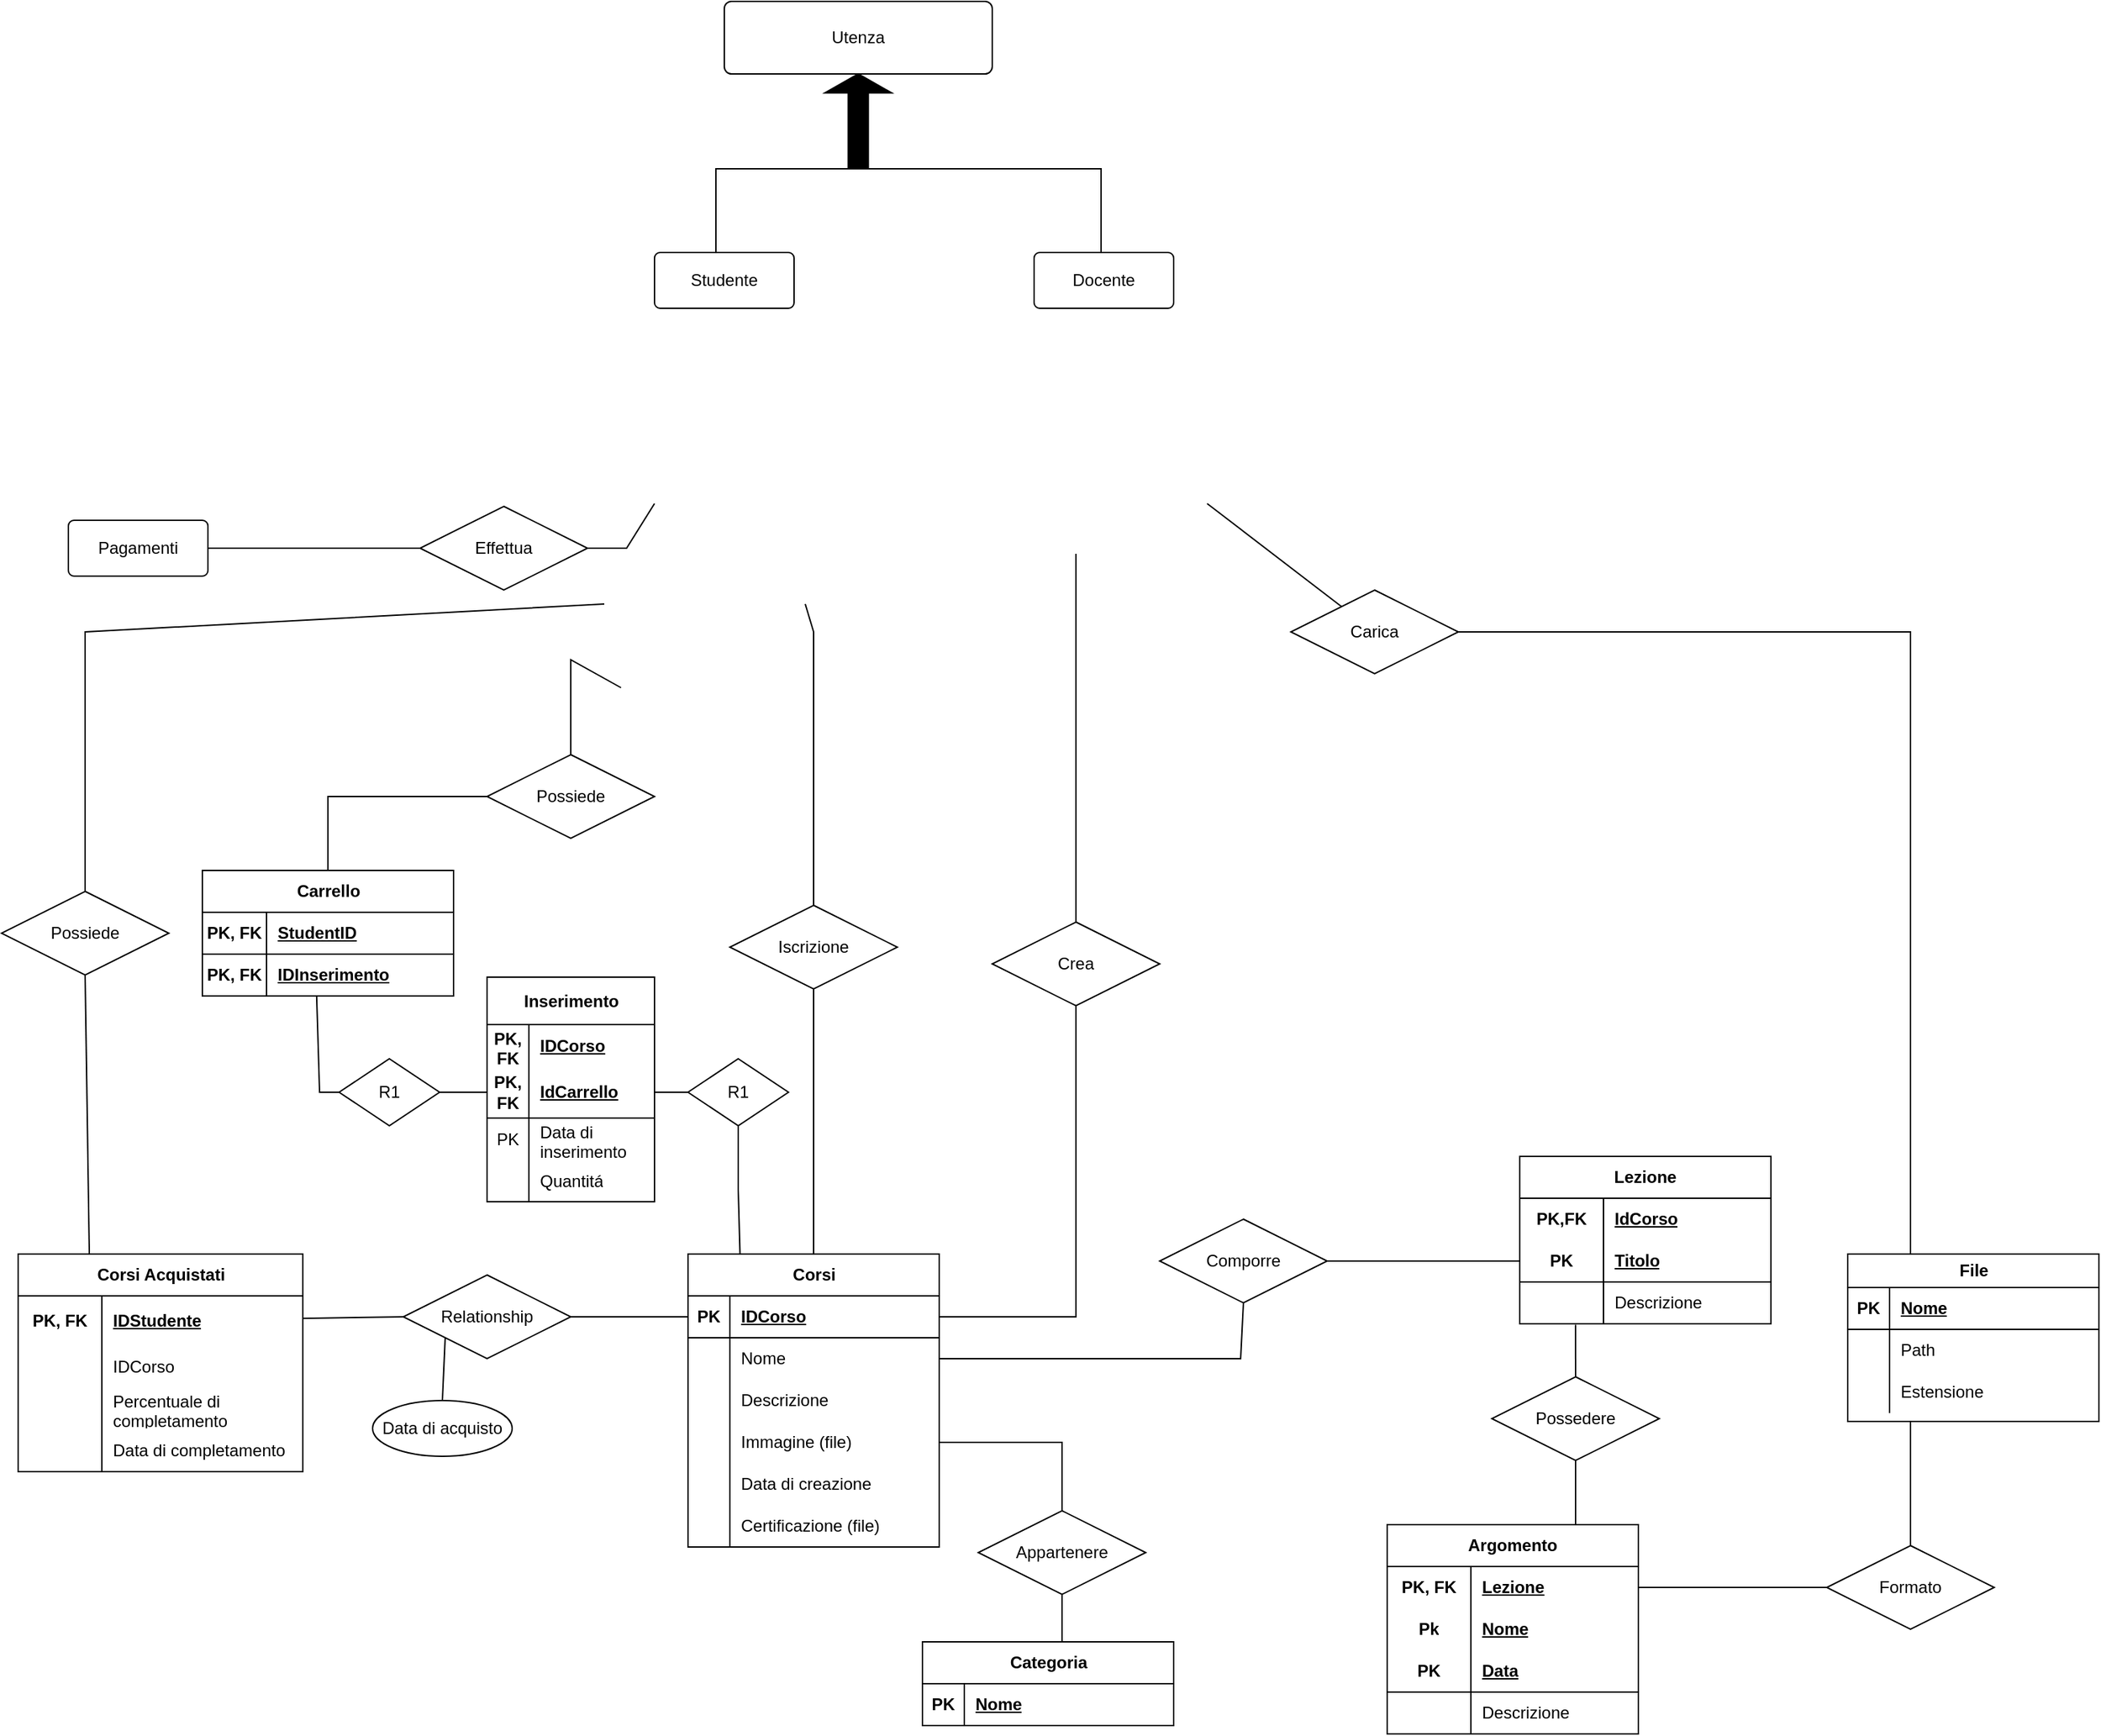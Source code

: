 <mxfile version="24.0.7" type="github">
  <diagram name="Pagina-1" id="3-wD7Ra--ZW9C04c_IBh">
    <mxGraphModel dx="6770" dy="4275" grid="1" gridSize="12" guides="1" tooltips="1" connect="1" arrows="1" fold="1" page="0" pageScale="1" pageWidth="1100" pageHeight="850" math="0" shadow="0">
      <root>
        <mxCell id="0" />
        <mxCell id="1" parent="0" />
        <mxCell id="b0-L5RkDC1IQs4jRK8Mg-3" value="Utenza" style="rounded=1;arcSize=10;whiteSpace=wrap;html=1;align=center;" parent="1" vertex="1">
          <mxGeometry x="338" y="-528" width="192" height="52" as="geometry" />
        </mxCell>
        <mxCell id="b0-L5RkDC1IQs4jRK8Mg-4" value="" style="shape=singleArrow;direction=north;whiteSpace=wrap;html=1;fillColor=#000000;" parent="1" vertex="1">
          <mxGeometry x="410" y="-476" width="48" height="68" as="geometry" />
        </mxCell>
        <mxCell id="b0-L5RkDC1IQs4jRK8Mg-5" value="" style="shape=partialRectangle;whiteSpace=wrap;html=1;bottom=1;right=1;left=1;top=0;fillColor=none;routingCenterX=-0.5;rotation=-180;" parent="1" vertex="1">
          <mxGeometry x="332" y="-408" width="276" height="60" as="geometry" />
        </mxCell>
        <mxCell id="b0-L5RkDC1IQs4jRK8Mg-6" value="Studente" style="rounded=1;arcSize=10;whiteSpace=wrap;html=1;align=center;" parent="1" vertex="1">
          <mxGeometry x="288" y="-348" width="100" height="40" as="geometry" />
        </mxCell>
        <mxCell id="b0-L5RkDC1IQs4jRK8Mg-7" value="Docente" style="rounded=1;arcSize=10;whiteSpace=wrap;html=1;align=center;" parent="1" vertex="1">
          <mxGeometry x="560" y="-348" width="100" height="40" as="geometry" />
        </mxCell>
        <mxCell id="b0-L5RkDC1IQs4jRK8Mg-16" value="" style="endArrow=none;html=1;rounded=0;entryX=0.5;entryY=1;entryDx=0;entryDy=0;exitX=1;exitY=0.5;exitDx=0;exitDy=0;" parent="1" source="DrERIsDQeM2z2awhUm8h-34" target="b0-L5RkDC1IQs4jRK8Mg-17" edge="1">
          <mxGeometry relative="1" as="geometry">
            <mxPoint x="444" y="378.0" as="sourcePoint" />
            <mxPoint x="604" y="382" as="targetPoint" />
            <Array as="points">
              <mxPoint x="708" y="445" />
            </Array>
          </mxGeometry>
        </mxCell>
        <mxCell id="b0-L5RkDC1IQs4jRK8Mg-17" value="Comporre" style="shape=rhombus;perimeter=rhombusPerimeter;whiteSpace=wrap;html=1;align=center;" parent="1" vertex="1">
          <mxGeometry x="650" y="345" width="120" height="60" as="geometry" />
        </mxCell>
        <mxCell id="b0-L5RkDC1IQs4jRK8Mg-18" value="" style="endArrow=none;html=1;rounded=0;exitX=1;exitY=0.5;exitDx=0;exitDy=0;entryX=0;entryY=0.5;entryDx=0;entryDy=0;" parent="1" source="b0-L5RkDC1IQs4jRK8Mg-17" target="DrERIsDQeM2z2awhUm8h-164" edge="1">
          <mxGeometry relative="1" as="geometry">
            <mxPoint x="560" y="370" as="sourcePoint" />
            <mxPoint x="908" y="375" as="targetPoint" />
          </mxGeometry>
        </mxCell>
        <mxCell id="b0-L5RkDC1IQs4jRK8Mg-23" value="" style="endArrow=none;html=1;rounded=0;entryX=0.222;entryY=1.027;entryDx=0;entryDy=0;exitX=0.5;exitY=0;exitDx=0;exitDy=0;entryPerimeter=0;" parent="1" source="b0-L5RkDC1IQs4jRK8Mg-24" target="DrERIsDQeM2z2awhUm8h-167" edge="1">
          <mxGeometry relative="1" as="geometry">
            <mxPoint x="958" y="454" as="sourcePoint" />
            <mxPoint x="958" y="395" as="targetPoint" />
          </mxGeometry>
        </mxCell>
        <mxCell id="b0-L5RkDC1IQs4jRK8Mg-24" value="Possedere" style="shape=rhombus;perimeter=rhombusPerimeter;whiteSpace=wrap;html=1;align=center;" parent="1" vertex="1">
          <mxGeometry x="888" y="458" width="120" height="60" as="geometry" />
        </mxCell>
        <mxCell id="b0-L5RkDC1IQs4jRK8Mg-25" value="" style="endArrow=none;html=1;rounded=0;exitX=0.5;exitY=1;exitDx=0;exitDy=0;entryX=0.75;entryY=0;entryDx=0;entryDy=0;" parent="1" source="b0-L5RkDC1IQs4jRK8Mg-24" target="DrERIsDQeM2z2awhUm8h-173" edge="1">
          <mxGeometry relative="1" as="geometry">
            <mxPoint x="1004" y="550" as="sourcePoint" />
            <mxPoint x="958" y="574" as="targetPoint" />
          </mxGeometry>
        </mxCell>
        <mxCell id="b0-L5RkDC1IQs4jRK8Mg-26" value="" style="endArrow=none;html=1;rounded=0;entryX=1;entryY=0.5;entryDx=0;entryDy=0;exitX=0;exitY=0.5;exitDx=0;exitDy=0;" parent="1" source="b0-L5RkDC1IQs4jRK8Mg-27" target="DrERIsDQeM2z2awhUm8h-174" edge="1">
          <mxGeometry relative="1" as="geometry">
            <mxPoint x="1052" y="598" as="sourcePoint" />
            <mxPoint x="1008" y="594" as="targetPoint" />
          </mxGeometry>
        </mxCell>
        <mxCell id="b0-L5RkDC1IQs4jRK8Mg-27" value="&lt;div&gt;Formato&lt;/div&gt;" style="shape=rhombus;perimeter=rhombusPerimeter;whiteSpace=wrap;html=1;align=center;" parent="1" vertex="1">
          <mxGeometry x="1128" y="579" width="120" height="60" as="geometry" />
        </mxCell>
        <mxCell id="b0-L5RkDC1IQs4jRK8Mg-28" value="" style="endArrow=none;html=1;rounded=0;entryX=0.5;entryY=0;entryDx=0;entryDy=0;exitX=0.25;exitY=1;exitDx=0;exitDy=0;" parent="1" source="DrERIsDQeM2z2awhUm8h-187" target="b0-L5RkDC1IQs4jRK8Mg-27" edge="1">
          <mxGeometry relative="1" as="geometry">
            <mxPoint x="1174" y="498" as="sourcePoint" />
            <mxPoint x="1020" y="606" as="targetPoint" />
          </mxGeometry>
        </mxCell>
        <mxCell id="b0-L5RkDC1IQs4jRK8Mg-29" value="Iscrizione" style="shape=rhombus;perimeter=rhombusPerimeter;whiteSpace=wrap;html=1;align=center;" parent="1" vertex="1">
          <mxGeometry x="342" y="120" width="120" height="60" as="geometry" />
        </mxCell>
        <mxCell id="b0-L5RkDC1IQs4jRK8Mg-30" value="Crea" style="shape=rhombus;perimeter=rhombusPerimeter;whiteSpace=wrap;html=1;align=center;" parent="1" vertex="1">
          <mxGeometry x="530" y="132" width="120" height="60" as="geometry" />
        </mxCell>
        <mxCell id="b0-L5RkDC1IQs4jRK8Mg-32" value="" style="endArrow=none;html=1;rounded=0;exitX=0.5;exitY=0;exitDx=0;exitDy=0;" parent="1" source="b0-L5RkDC1IQs4jRK8Mg-30" edge="1">
          <mxGeometry relative="1" as="geometry">
            <mxPoint x="456" y="48" as="sourcePoint" />
            <mxPoint x="590" y="-132" as="targetPoint" />
          </mxGeometry>
        </mxCell>
        <mxCell id="b0-L5RkDC1IQs4jRK8Mg-33" value="" style="endArrow=none;html=1;rounded=0;entryX=0.5;entryY=1;entryDx=0;entryDy=0;exitX=1;exitY=0.5;exitDx=0;exitDy=0;" parent="1" source="DrERIsDQeM2z2awhUm8h-31" target="b0-L5RkDC1IQs4jRK8Mg-30" edge="1">
          <mxGeometry relative="1" as="geometry">
            <mxPoint x="444" y="360" as="sourcePoint" />
            <mxPoint x="638" y="-44" as="targetPoint" />
            <Array as="points">
              <mxPoint x="590" y="415" />
            </Array>
          </mxGeometry>
        </mxCell>
        <mxCell id="b0-L5RkDC1IQs4jRK8Mg-34" value="" style="endArrow=none;html=1;rounded=0;entryX=0.5;entryY=0;entryDx=0;entryDy=0;" parent="1" target="b0-L5RkDC1IQs4jRK8Mg-29" edge="1">
          <mxGeometry relative="1" as="geometry">
            <mxPoint x="396" y="-96" as="sourcePoint" />
            <mxPoint x="376" y="12" as="targetPoint" />
            <Array as="points">
              <mxPoint x="402" y="-76" />
            </Array>
          </mxGeometry>
        </mxCell>
        <mxCell id="b0-L5RkDC1IQs4jRK8Mg-35" value="" style="endArrow=none;html=1;rounded=0;exitX=0.5;exitY=0;exitDx=0;exitDy=0;entryX=0.5;entryY=1;entryDx=0;entryDy=0;" parent="1" source="DrERIsDQeM2z2awhUm8h-30" target="b0-L5RkDC1IQs4jRK8Mg-29" edge="1">
          <mxGeometry relative="1" as="geometry">
            <mxPoint x="394" y="346" as="sourcePoint" />
            <mxPoint x="220" y="170" as="targetPoint" />
          </mxGeometry>
        </mxCell>
        <mxCell id="b0-L5RkDC1IQs4jRK8Mg-36" value="" style="endArrow=none;html=1;rounded=0;" parent="1" target="b0-L5RkDC1IQs4jRK8Mg-37" edge="1">
          <mxGeometry relative="1" as="geometry">
            <mxPoint x="684" y="-168" as="sourcePoint" />
            <mxPoint x="792" y="-76" as="targetPoint" />
          </mxGeometry>
        </mxCell>
        <mxCell id="b0-L5RkDC1IQs4jRK8Mg-37" value="Carica" style="shape=rhombus;perimeter=rhombusPerimeter;whiteSpace=wrap;html=1;align=center;" parent="1" vertex="1">
          <mxGeometry x="744.0" y="-106" width="120" height="60" as="geometry" />
        </mxCell>
        <mxCell id="b0-L5RkDC1IQs4jRK8Mg-39" value="" style="endArrow=none;html=1;rounded=0;exitX=1;exitY=0.5;exitDx=0;exitDy=0;entryX=0.25;entryY=0;entryDx=0;entryDy=0;" parent="1" source="b0-L5RkDC1IQs4jRK8Mg-37" target="DrERIsDQeM2z2awhUm8h-187" edge="1">
          <mxGeometry relative="1" as="geometry">
            <mxPoint x="612" y="60" as="sourcePoint" />
            <mxPoint x="1174" y="348" as="targetPoint" />
            <Array as="points">
              <mxPoint x="1188" y="-76" />
            </Array>
          </mxGeometry>
        </mxCell>
        <mxCell id="DrERIsDQeM2z2awhUm8h-2" value="Appartenere" style="shape=rhombus;perimeter=rhombusPerimeter;whiteSpace=wrap;html=1;align=center;" vertex="1" parent="1">
          <mxGeometry x="520" y="554" width="120" height="60" as="geometry" />
        </mxCell>
        <mxCell id="DrERIsDQeM2z2awhUm8h-4" value="" style="endArrow=none;html=1;rounded=0;entryX=0.5;entryY=0;entryDx=0;entryDy=0;exitX=1;exitY=0.5;exitDx=0;exitDy=0;" edge="1" parent="1" source="DrERIsDQeM2z2awhUm8h-40" target="DrERIsDQeM2z2awhUm8h-2">
          <mxGeometry relative="1" as="geometry">
            <mxPoint x="576" y="574" as="sourcePoint" />
            <mxPoint x="580" y="624" as="targetPoint" />
            <Array as="points">
              <mxPoint x="580" y="505" />
            </Array>
          </mxGeometry>
        </mxCell>
        <mxCell id="DrERIsDQeM2z2awhUm8h-5" value="" style="endArrow=none;html=1;rounded=0;exitX=0.5;exitY=0;exitDx=0;exitDy=0;entryX=0.5;entryY=1;entryDx=0;entryDy=0;" edge="1" parent="1" target="DrERIsDQeM2z2awhUm8h-2">
          <mxGeometry relative="1" as="geometry">
            <mxPoint x="580" y="648" as="sourcePoint" />
            <mxPoint x="406" y="458" as="targetPoint" />
          </mxGeometry>
        </mxCell>
        <mxCell id="DrERIsDQeM2z2awhUm8h-6" value="" style="endArrow=none;html=1;rounded=0;exitX=1;exitY=0.5;exitDx=0;exitDy=0;" edge="1" parent="1" source="DrERIsDQeM2z2awhUm8h-7">
          <mxGeometry relative="1" as="geometry">
            <mxPoint x="96" y="-12" as="sourcePoint" />
            <mxPoint x="288" y="-168" as="targetPoint" />
            <Array as="points">
              <mxPoint x="268" y="-136" />
            </Array>
          </mxGeometry>
        </mxCell>
        <mxCell id="DrERIsDQeM2z2awhUm8h-7" value="Effettua" style="shape=rhombus;perimeter=rhombusPerimeter;whiteSpace=wrap;html=1;align=center;" vertex="1" parent="1">
          <mxGeometry x="120" y="-166" width="120" height="60" as="geometry" />
        </mxCell>
        <mxCell id="DrERIsDQeM2z2awhUm8h-9" value="R1" style="shape=rhombus;perimeter=rhombusPerimeter;whiteSpace=wrap;html=1;align=center;" vertex="1" parent="1">
          <mxGeometry x="62" y="230" width="72" height="48" as="geometry" />
        </mxCell>
        <mxCell id="DrERIsDQeM2z2awhUm8h-10" value="" style="endArrow=none;html=1;rounded=0;entryX=0;entryY=0.5;entryDx=0;entryDy=0;exitX=0.455;exitY=1.005;exitDx=0;exitDy=0;exitPerimeter=0;" edge="1" parent="1" source="DrERIsDQeM2z2awhUm8h-106" target="DrERIsDQeM2z2awhUm8h-9">
          <mxGeometry relative="1" as="geometry">
            <mxPoint x="48" y="192" as="sourcePoint" />
            <mxPoint x="378" y="264" as="targetPoint" />
            <Array as="points">
              <mxPoint x="48" y="254" />
            </Array>
          </mxGeometry>
        </mxCell>
        <mxCell id="DrERIsDQeM2z2awhUm8h-11" value="" style="endArrow=none;html=1;rounded=0;exitX=0.207;exitY=-0.002;exitDx=0;exitDy=0;entryX=0.5;entryY=1;entryDx=0;entryDy=0;exitPerimeter=0;" edge="1" parent="1" source="DrERIsDQeM2z2awhUm8h-30" target="DrERIsDQeM2z2awhUm8h-116">
          <mxGeometry relative="1" as="geometry">
            <mxPoint x="366" y="416" as="sourcePoint" />
            <mxPoint x="340" y="322" as="targetPoint" />
            <Array as="points">
              <mxPoint x="348" y="324" />
            </Array>
          </mxGeometry>
        </mxCell>
        <mxCell id="DrERIsDQeM2z2awhUm8h-12" value="Possiede" style="shape=rhombus;perimeter=rhombusPerimeter;whiteSpace=wrap;html=1;align=center;" vertex="1" parent="1">
          <mxGeometry x="168" y="12" width="120" height="60" as="geometry" />
        </mxCell>
        <mxCell id="DrERIsDQeM2z2awhUm8h-13" value="" style="endArrow=none;html=1;rounded=0;exitX=0.5;exitY=0;exitDx=0;exitDy=0;entryX=0;entryY=0.5;entryDx=0;entryDy=0;" edge="1" parent="1" source="DrERIsDQeM2z2awhUm8h-102" target="DrERIsDQeM2z2awhUm8h-12">
          <mxGeometry relative="1" as="geometry">
            <mxPoint x="50" y="130" as="sourcePoint" />
            <mxPoint x="110" y="42.0" as="targetPoint" />
            <Array as="points">
              <mxPoint x="54" y="42" />
            </Array>
          </mxGeometry>
        </mxCell>
        <mxCell id="DrERIsDQeM2z2awhUm8h-14" value="" style="endArrow=none;html=1;rounded=0;exitX=0.5;exitY=0;exitDx=0;exitDy=0;" edge="1" parent="1" source="DrERIsDQeM2z2awhUm8h-12">
          <mxGeometry relative="1" as="geometry">
            <mxPoint x="192" y="132" as="sourcePoint" />
            <mxPoint x="264" y="-36" as="targetPoint" />
            <Array as="points">
              <mxPoint x="228" y="-56" />
            </Array>
          </mxGeometry>
        </mxCell>
        <mxCell id="DrERIsDQeM2z2awhUm8h-15" value="" style="endArrow=none;html=1;rounded=0;entryX=0;entryY=0.5;entryDx=0;entryDy=0;exitX=1;exitY=0.5;exitDx=0;exitDy=0;" edge="1" parent="1" source="DrERIsDQeM2z2awhUm8h-16" target="DrERIsDQeM2z2awhUm8h-7">
          <mxGeometry relative="1" as="geometry">
            <mxPoint x="-40" y="-136.59" as="sourcePoint" />
            <mxPoint x="120" y="-136.59" as="targetPoint" />
          </mxGeometry>
        </mxCell>
        <mxCell id="DrERIsDQeM2z2awhUm8h-16" value="&lt;div&gt;Pagamenti&lt;/div&gt;" style="rounded=1;arcSize=10;whiteSpace=wrap;html=1;align=center;" vertex="1" parent="1">
          <mxGeometry x="-132" y="-156" width="100" height="40" as="geometry" />
        </mxCell>
        <mxCell id="DrERIsDQeM2z2awhUm8h-30" value="Corsi" style="shape=table;startSize=30;container=1;collapsible=1;childLayout=tableLayout;fixedRows=1;rowLines=0;fontStyle=1;align=center;resizeLast=1;html=1;" vertex="1" parent="1">
          <mxGeometry x="312" y="370" width="180" height="210" as="geometry" />
        </mxCell>
        <mxCell id="DrERIsDQeM2z2awhUm8h-31" value="" style="shape=tableRow;horizontal=0;startSize=0;swimlaneHead=0;swimlaneBody=0;fillColor=none;collapsible=0;dropTarget=0;points=[[0,0.5],[1,0.5]];portConstraint=eastwest;top=0;left=0;right=0;bottom=1;" vertex="1" parent="DrERIsDQeM2z2awhUm8h-30">
          <mxGeometry y="30" width="180" height="30" as="geometry" />
        </mxCell>
        <mxCell id="DrERIsDQeM2z2awhUm8h-32" value="PK" style="shape=partialRectangle;connectable=0;fillColor=none;top=0;left=0;bottom=0;right=0;fontStyle=1;overflow=hidden;whiteSpace=wrap;html=1;" vertex="1" parent="DrERIsDQeM2z2awhUm8h-31">
          <mxGeometry width="30" height="30" as="geometry">
            <mxRectangle width="30" height="30" as="alternateBounds" />
          </mxGeometry>
        </mxCell>
        <mxCell id="DrERIsDQeM2z2awhUm8h-33" value="IDCorso" style="shape=partialRectangle;connectable=0;fillColor=none;top=0;left=0;bottom=0;right=0;align=left;spacingLeft=6;fontStyle=5;overflow=hidden;whiteSpace=wrap;html=1;" vertex="1" parent="DrERIsDQeM2z2awhUm8h-31">
          <mxGeometry x="30" width="150" height="30" as="geometry">
            <mxRectangle width="150" height="30" as="alternateBounds" />
          </mxGeometry>
        </mxCell>
        <mxCell id="DrERIsDQeM2z2awhUm8h-34" value="" style="shape=tableRow;horizontal=0;startSize=0;swimlaneHead=0;swimlaneBody=0;fillColor=none;collapsible=0;dropTarget=0;points=[[0,0.5],[1,0.5]];portConstraint=eastwest;top=0;left=0;right=0;bottom=0;" vertex="1" parent="DrERIsDQeM2z2awhUm8h-30">
          <mxGeometry y="60" width="180" height="30" as="geometry" />
        </mxCell>
        <mxCell id="DrERIsDQeM2z2awhUm8h-35" value="" style="shape=partialRectangle;connectable=0;fillColor=none;top=0;left=0;bottom=0;right=0;editable=1;overflow=hidden;whiteSpace=wrap;html=1;" vertex="1" parent="DrERIsDQeM2z2awhUm8h-34">
          <mxGeometry width="30" height="30" as="geometry">
            <mxRectangle width="30" height="30" as="alternateBounds" />
          </mxGeometry>
        </mxCell>
        <mxCell id="DrERIsDQeM2z2awhUm8h-36" value="Nome" style="shape=partialRectangle;connectable=0;fillColor=none;top=0;left=0;bottom=0;right=0;align=left;spacingLeft=6;overflow=hidden;whiteSpace=wrap;html=1;" vertex="1" parent="DrERIsDQeM2z2awhUm8h-34">
          <mxGeometry x="30" width="150" height="30" as="geometry">
            <mxRectangle width="150" height="30" as="alternateBounds" />
          </mxGeometry>
        </mxCell>
        <mxCell id="DrERIsDQeM2z2awhUm8h-37" value="" style="shape=tableRow;horizontal=0;startSize=0;swimlaneHead=0;swimlaneBody=0;fillColor=none;collapsible=0;dropTarget=0;points=[[0,0.5],[1,0.5]];portConstraint=eastwest;top=0;left=0;right=0;bottom=0;" vertex="1" parent="DrERIsDQeM2z2awhUm8h-30">
          <mxGeometry y="90" width="180" height="30" as="geometry" />
        </mxCell>
        <mxCell id="DrERIsDQeM2z2awhUm8h-38" value="" style="shape=partialRectangle;connectable=0;fillColor=none;top=0;left=0;bottom=0;right=0;editable=1;overflow=hidden;whiteSpace=wrap;html=1;" vertex="1" parent="DrERIsDQeM2z2awhUm8h-37">
          <mxGeometry width="30" height="30" as="geometry">
            <mxRectangle width="30" height="30" as="alternateBounds" />
          </mxGeometry>
        </mxCell>
        <mxCell id="DrERIsDQeM2z2awhUm8h-39" value="Descrizione" style="shape=partialRectangle;connectable=0;fillColor=none;top=0;left=0;bottom=0;right=0;align=left;spacingLeft=6;overflow=hidden;whiteSpace=wrap;html=1;" vertex="1" parent="DrERIsDQeM2z2awhUm8h-37">
          <mxGeometry x="30" width="150" height="30" as="geometry">
            <mxRectangle width="150" height="30" as="alternateBounds" />
          </mxGeometry>
        </mxCell>
        <mxCell id="DrERIsDQeM2z2awhUm8h-40" value="" style="shape=tableRow;horizontal=0;startSize=0;swimlaneHead=0;swimlaneBody=0;fillColor=none;collapsible=0;dropTarget=0;points=[[0,0.5],[1,0.5]];portConstraint=eastwest;top=0;left=0;right=0;bottom=0;" vertex="1" parent="DrERIsDQeM2z2awhUm8h-30">
          <mxGeometry y="120" width="180" height="30" as="geometry" />
        </mxCell>
        <mxCell id="DrERIsDQeM2z2awhUm8h-41" value="" style="shape=partialRectangle;connectable=0;fillColor=none;top=0;left=0;bottom=0;right=0;editable=1;overflow=hidden;whiteSpace=wrap;html=1;" vertex="1" parent="DrERIsDQeM2z2awhUm8h-40">
          <mxGeometry width="30" height="30" as="geometry">
            <mxRectangle width="30" height="30" as="alternateBounds" />
          </mxGeometry>
        </mxCell>
        <mxCell id="DrERIsDQeM2z2awhUm8h-42" value="Immagine (file)" style="shape=partialRectangle;connectable=0;fillColor=none;top=0;left=0;bottom=0;right=0;align=left;spacingLeft=6;overflow=hidden;whiteSpace=wrap;html=1;" vertex="1" parent="DrERIsDQeM2z2awhUm8h-40">
          <mxGeometry x="30" width="150" height="30" as="geometry">
            <mxRectangle width="150" height="30" as="alternateBounds" />
          </mxGeometry>
        </mxCell>
        <mxCell id="DrERIsDQeM2z2awhUm8h-43" value="" style="shape=tableRow;horizontal=0;startSize=0;swimlaneHead=0;swimlaneBody=0;fillColor=none;collapsible=0;dropTarget=0;points=[[0,0.5],[1,0.5]];portConstraint=eastwest;top=0;left=0;right=0;bottom=0;" vertex="1" parent="DrERIsDQeM2z2awhUm8h-30">
          <mxGeometry y="150" width="180" height="30" as="geometry" />
        </mxCell>
        <mxCell id="DrERIsDQeM2z2awhUm8h-44" value="" style="shape=partialRectangle;connectable=0;fillColor=none;top=0;left=0;bottom=0;right=0;editable=1;overflow=hidden;whiteSpace=wrap;html=1;" vertex="1" parent="DrERIsDQeM2z2awhUm8h-43">
          <mxGeometry width="30" height="30" as="geometry">
            <mxRectangle width="30" height="30" as="alternateBounds" />
          </mxGeometry>
        </mxCell>
        <mxCell id="DrERIsDQeM2z2awhUm8h-45" value="Data di creazione" style="shape=partialRectangle;connectable=0;fillColor=none;top=0;left=0;bottom=0;right=0;align=left;spacingLeft=6;overflow=hidden;whiteSpace=wrap;html=1;" vertex="1" parent="DrERIsDQeM2z2awhUm8h-43">
          <mxGeometry x="30" width="150" height="30" as="geometry">
            <mxRectangle width="150" height="30" as="alternateBounds" />
          </mxGeometry>
        </mxCell>
        <mxCell id="DrERIsDQeM2z2awhUm8h-68" value="" style="shape=tableRow;horizontal=0;startSize=0;swimlaneHead=0;swimlaneBody=0;fillColor=none;collapsible=0;dropTarget=0;points=[[0,0.5],[1,0.5]];portConstraint=eastwest;top=0;left=0;right=0;bottom=0;" vertex="1" parent="DrERIsDQeM2z2awhUm8h-30">
          <mxGeometry y="180" width="180" height="30" as="geometry" />
        </mxCell>
        <mxCell id="DrERIsDQeM2z2awhUm8h-69" value="" style="shape=partialRectangle;connectable=0;fillColor=none;top=0;left=0;bottom=0;right=0;editable=1;overflow=hidden;whiteSpace=wrap;html=1;" vertex="1" parent="DrERIsDQeM2z2awhUm8h-68">
          <mxGeometry width="30" height="30" as="geometry">
            <mxRectangle width="30" height="30" as="alternateBounds" />
          </mxGeometry>
        </mxCell>
        <mxCell id="DrERIsDQeM2z2awhUm8h-70" value="Certificazione (file)" style="shape=partialRectangle;connectable=0;fillColor=none;top=0;left=0;bottom=0;right=0;align=left;spacingLeft=6;overflow=hidden;whiteSpace=wrap;html=1;" vertex="1" parent="DrERIsDQeM2z2awhUm8h-68">
          <mxGeometry x="30" width="150" height="30" as="geometry">
            <mxRectangle width="150" height="30" as="alternateBounds" />
          </mxGeometry>
        </mxCell>
        <mxCell id="DrERIsDQeM2z2awhUm8h-52" value="Corsi Acquistati" style="shape=table;startSize=30;container=1;collapsible=1;childLayout=tableLayout;fixedRows=1;rowLines=0;fontStyle=1;align=center;resizeLast=1;html=1;" vertex="1" parent="1">
          <mxGeometry x="-168" y="370" width="204" height="156" as="geometry" />
        </mxCell>
        <mxCell id="DrERIsDQeM2z2awhUm8h-62" value="" style="shape=tableRow;horizontal=0;startSize=0;swimlaneHead=0;swimlaneBody=0;fillColor=none;collapsible=0;dropTarget=0;points=[[0,0.5],[1,0.5]];portConstraint=eastwest;top=0;left=0;right=0;bottom=0;" vertex="1" parent="DrERIsDQeM2z2awhUm8h-52">
          <mxGeometry y="30" width="204" height="36" as="geometry" />
        </mxCell>
        <mxCell id="DrERIsDQeM2z2awhUm8h-63" value="&lt;b&gt;PK, FK&lt;/b&gt;" style="shape=partialRectangle;connectable=0;fillColor=none;top=0;left=0;bottom=0;right=0;editable=1;overflow=hidden;whiteSpace=wrap;html=1;" vertex="1" parent="DrERIsDQeM2z2awhUm8h-62">
          <mxGeometry width="60" height="36" as="geometry">
            <mxRectangle width="60" height="36" as="alternateBounds" />
          </mxGeometry>
        </mxCell>
        <mxCell id="DrERIsDQeM2z2awhUm8h-64" value="&lt;b&gt;&lt;u&gt;IDStudente&lt;/u&gt;&lt;/b&gt;" style="shape=partialRectangle;connectable=0;fillColor=none;top=0;left=0;bottom=0;right=0;align=left;spacingLeft=6;overflow=hidden;whiteSpace=wrap;html=1;" vertex="1" parent="DrERIsDQeM2z2awhUm8h-62">
          <mxGeometry x="60" width="144" height="36" as="geometry">
            <mxRectangle width="144" height="36" as="alternateBounds" />
          </mxGeometry>
        </mxCell>
        <mxCell id="DrERIsDQeM2z2awhUm8h-65" value="" style="shape=tableRow;horizontal=0;startSize=0;swimlaneHead=0;swimlaneBody=0;fillColor=none;collapsible=0;dropTarget=0;points=[[0,0.5],[1,0.5]];portConstraint=eastwest;top=0;left=0;right=0;bottom=0;" vertex="1" parent="DrERIsDQeM2z2awhUm8h-52">
          <mxGeometry y="66" width="204" height="30" as="geometry" />
        </mxCell>
        <mxCell id="DrERIsDQeM2z2awhUm8h-66" value="" style="shape=partialRectangle;connectable=0;fillColor=none;top=0;left=0;bottom=0;right=0;editable=1;overflow=hidden;whiteSpace=wrap;html=1;" vertex="1" parent="DrERIsDQeM2z2awhUm8h-65">
          <mxGeometry width="60" height="30" as="geometry">
            <mxRectangle width="60" height="30" as="alternateBounds" />
          </mxGeometry>
        </mxCell>
        <mxCell id="DrERIsDQeM2z2awhUm8h-67" value="IDCorso" style="shape=partialRectangle;connectable=0;fillColor=none;top=0;left=0;bottom=0;right=0;align=left;spacingLeft=6;overflow=hidden;whiteSpace=wrap;html=1;" vertex="1" parent="DrERIsDQeM2z2awhUm8h-65">
          <mxGeometry x="60" width="144" height="30" as="geometry">
            <mxRectangle width="144" height="30" as="alternateBounds" />
          </mxGeometry>
        </mxCell>
        <mxCell id="DrERIsDQeM2z2awhUm8h-71" value="" style="shape=tableRow;horizontal=0;startSize=0;swimlaneHead=0;swimlaneBody=0;fillColor=none;collapsible=0;dropTarget=0;points=[[0,0.5],[1,0.5]];portConstraint=eastwest;top=0;left=0;right=0;bottom=0;" vertex="1" parent="DrERIsDQeM2z2awhUm8h-52">
          <mxGeometry y="96" width="204" height="30" as="geometry" />
        </mxCell>
        <mxCell id="DrERIsDQeM2z2awhUm8h-72" value="" style="shape=partialRectangle;connectable=0;fillColor=none;top=0;left=0;bottom=0;right=0;editable=1;overflow=hidden;whiteSpace=wrap;html=1;" vertex="1" parent="DrERIsDQeM2z2awhUm8h-71">
          <mxGeometry width="60" height="30" as="geometry">
            <mxRectangle width="60" height="30" as="alternateBounds" />
          </mxGeometry>
        </mxCell>
        <mxCell id="DrERIsDQeM2z2awhUm8h-73" value="Percentuale di completamento" style="shape=partialRectangle;connectable=0;fillColor=none;top=0;left=0;bottom=0;right=0;align=left;spacingLeft=6;overflow=hidden;whiteSpace=wrap;html=1;" vertex="1" parent="DrERIsDQeM2z2awhUm8h-71">
          <mxGeometry x="60" width="144" height="30" as="geometry">
            <mxRectangle width="144" height="30" as="alternateBounds" />
          </mxGeometry>
        </mxCell>
        <mxCell id="DrERIsDQeM2z2awhUm8h-96" value="" style="shape=tableRow;horizontal=0;startSize=0;swimlaneHead=0;swimlaneBody=0;fillColor=none;collapsible=0;dropTarget=0;points=[[0,0.5],[1,0.5]];portConstraint=eastwest;top=0;left=0;right=0;bottom=0;" vertex="1" parent="DrERIsDQeM2z2awhUm8h-52">
          <mxGeometry y="126" width="204" height="30" as="geometry" />
        </mxCell>
        <mxCell id="DrERIsDQeM2z2awhUm8h-97" value="" style="shape=partialRectangle;connectable=0;fillColor=none;top=0;left=0;bottom=0;right=0;editable=1;overflow=hidden;whiteSpace=wrap;html=1;" vertex="1" parent="DrERIsDQeM2z2awhUm8h-96">
          <mxGeometry width="60" height="30" as="geometry">
            <mxRectangle width="60" height="30" as="alternateBounds" />
          </mxGeometry>
        </mxCell>
        <mxCell id="DrERIsDQeM2z2awhUm8h-98" value="Data di completamento" style="shape=partialRectangle;connectable=0;fillColor=none;top=0;left=0;bottom=0;right=0;align=left;spacingLeft=6;overflow=hidden;whiteSpace=wrap;html=1;" vertex="1" parent="DrERIsDQeM2z2awhUm8h-96">
          <mxGeometry x="60" width="144" height="30" as="geometry">
            <mxRectangle width="144" height="30" as="alternateBounds" />
          </mxGeometry>
        </mxCell>
        <mxCell id="DrERIsDQeM2z2awhUm8h-74" value="Relationship" style="shape=rhombus;perimeter=rhombusPerimeter;whiteSpace=wrap;html=1;align=center;" vertex="1" parent="1">
          <mxGeometry x="108" y="385" width="120" height="60" as="geometry" />
        </mxCell>
        <mxCell id="DrERIsDQeM2z2awhUm8h-75" value="" style="endArrow=none;html=1;rounded=0;exitX=1;exitY=0.393;exitDx=0;exitDy=0;entryX=0;entryY=0.5;entryDx=0;entryDy=0;exitPerimeter=0;" edge="1" parent="1" target="DrERIsDQeM2z2awhUm8h-74">
          <mxGeometry relative="1" as="geometry">
            <mxPoint x="36" y="416.148" as="sourcePoint" />
            <mxPoint x="108" y="417" as="targetPoint" />
          </mxGeometry>
        </mxCell>
        <mxCell id="DrERIsDQeM2z2awhUm8h-76" value="" style="endArrow=none;html=1;rounded=0;exitX=1;exitY=0.5;exitDx=0;exitDy=0;entryX=0;entryY=0.5;entryDx=0;entryDy=0;" edge="1" parent="1" source="DrERIsDQeM2z2awhUm8h-74" target="DrERIsDQeM2z2awhUm8h-31">
          <mxGeometry relative="1" as="geometry">
            <mxPoint x="72" y="370" as="sourcePoint" />
            <mxPoint x="232" y="370" as="targetPoint" />
          </mxGeometry>
        </mxCell>
        <mxCell id="DrERIsDQeM2z2awhUm8h-77" value="" style="endArrow=none;html=1;rounded=0;exitX=0.5;exitY=0;exitDx=0;exitDy=0;" edge="1" parent="1" source="DrERIsDQeM2z2awhUm8h-78">
          <mxGeometry relative="1" as="geometry">
            <mxPoint x="-108" y="96" as="sourcePoint" />
            <mxPoint x="252" y="-96" as="targetPoint" />
            <Array as="points">
              <mxPoint x="-120" y="-76" />
            </Array>
          </mxGeometry>
        </mxCell>
        <mxCell id="DrERIsDQeM2z2awhUm8h-78" value="Possiede" style="shape=rhombus;perimeter=rhombusPerimeter;whiteSpace=wrap;html=1;align=center;" vertex="1" parent="1">
          <mxGeometry x="-180" y="110" width="120" height="60" as="geometry" />
        </mxCell>
        <mxCell id="DrERIsDQeM2z2awhUm8h-79" value="" style="endArrow=none;html=1;rounded=0;exitX=0.5;exitY=1;exitDx=0;exitDy=0;entryX=0.25;entryY=0;entryDx=0;entryDy=0;" edge="1" parent="1" source="DrERIsDQeM2z2awhUm8h-78" target="DrERIsDQeM2z2awhUm8h-52">
          <mxGeometry relative="1" as="geometry">
            <mxPoint x="-108" y="228" as="sourcePoint" />
            <mxPoint x="52" y="228" as="targetPoint" />
          </mxGeometry>
        </mxCell>
        <mxCell id="DrERIsDQeM2z2awhUm8h-80" value="Categoria" style="shape=table;startSize=30;container=1;collapsible=1;childLayout=tableLayout;fixedRows=1;rowLines=0;fontStyle=1;align=center;resizeLast=1;html=1;" vertex="1" parent="1">
          <mxGeometry x="480" y="648" width="180" height="60" as="geometry" />
        </mxCell>
        <mxCell id="DrERIsDQeM2z2awhUm8h-81" value="" style="shape=tableRow;horizontal=0;startSize=0;swimlaneHead=0;swimlaneBody=0;fillColor=none;collapsible=0;dropTarget=0;points=[[0,0.5],[1,0.5]];portConstraint=eastwest;top=0;left=0;right=0;bottom=1;" vertex="1" parent="DrERIsDQeM2z2awhUm8h-80">
          <mxGeometry y="30" width="180" height="30" as="geometry" />
        </mxCell>
        <mxCell id="DrERIsDQeM2z2awhUm8h-82" value="PK" style="shape=partialRectangle;connectable=0;fillColor=none;top=0;left=0;bottom=0;right=0;fontStyle=1;overflow=hidden;whiteSpace=wrap;html=1;" vertex="1" parent="DrERIsDQeM2z2awhUm8h-81">
          <mxGeometry width="30" height="30" as="geometry">
            <mxRectangle width="30" height="30" as="alternateBounds" />
          </mxGeometry>
        </mxCell>
        <mxCell id="DrERIsDQeM2z2awhUm8h-83" value="Nome" style="shape=partialRectangle;connectable=0;fillColor=none;top=0;left=0;bottom=0;right=0;align=left;spacingLeft=6;fontStyle=5;overflow=hidden;whiteSpace=wrap;html=1;" vertex="1" parent="DrERIsDQeM2z2awhUm8h-81">
          <mxGeometry x="30" width="150" height="30" as="geometry">
            <mxRectangle width="150" height="30" as="alternateBounds" />
          </mxGeometry>
        </mxCell>
        <mxCell id="DrERIsDQeM2z2awhUm8h-100" value="Data di acquisto" style="ellipse;whiteSpace=wrap;html=1;align=center;" vertex="1" parent="1">
          <mxGeometry x="86" y="475" width="100" height="40" as="geometry" />
        </mxCell>
        <mxCell id="DrERIsDQeM2z2awhUm8h-101" value="" style="endArrow=none;html=1;rounded=0;entryX=0.5;entryY=0;entryDx=0;entryDy=0;exitX=0;exitY=1;exitDx=0;exitDy=0;" edge="1" parent="1" source="DrERIsDQeM2z2awhUm8h-74" target="DrERIsDQeM2z2awhUm8h-100">
          <mxGeometry relative="1" as="geometry">
            <mxPoint x="-24" y="406" as="sourcePoint" />
            <mxPoint x="136" y="406" as="targetPoint" />
          </mxGeometry>
        </mxCell>
        <mxCell id="DrERIsDQeM2z2awhUm8h-102" value="Carrello" style="shape=table;startSize=30;container=1;collapsible=1;childLayout=tableLayout;fixedRows=1;rowLines=0;fontStyle=1;align=center;resizeLast=1;html=1;" vertex="1" parent="1">
          <mxGeometry x="-36" y="95" width="180" height="90" as="geometry" />
        </mxCell>
        <mxCell id="DrERIsDQeM2z2awhUm8h-103" value="" style="shape=tableRow;horizontal=0;startSize=0;swimlaneHead=0;swimlaneBody=0;fillColor=none;collapsible=0;dropTarget=0;points=[[0,0.5],[1,0.5]];portConstraint=eastwest;top=0;left=0;right=0;bottom=1;" vertex="1" parent="DrERIsDQeM2z2awhUm8h-102">
          <mxGeometry y="30" width="180" height="30" as="geometry" />
        </mxCell>
        <mxCell id="DrERIsDQeM2z2awhUm8h-104" value="PK, FK" style="shape=partialRectangle;connectable=0;fillColor=none;top=0;left=0;bottom=0;right=0;fontStyle=1;overflow=hidden;whiteSpace=wrap;html=1;" vertex="1" parent="DrERIsDQeM2z2awhUm8h-103">
          <mxGeometry width="46" height="30" as="geometry">
            <mxRectangle width="46" height="30" as="alternateBounds" />
          </mxGeometry>
        </mxCell>
        <mxCell id="DrERIsDQeM2z2awhUm8h-105" value="StudentID" style="shape=partialRectangle;connectable=0;fillColor=none;top=0;left=0;bottom=0;right=0;align=left;spacingLeft=6;fontStyle=5;overflow=hidden;whiteSpace=wrap;html=1;" vertex="1" parent="DrERIsDQeM2z2awhUm8h-103">
          <mxGeometry x="46" width="134" height="30" as="geometry">
            <mxRectangle width="134" height="30" as="alternateBounds" />
          </mxGeometry>
        </mxCell>
        <mxCell id="DrERIsDQeM2z2awhUm8h-106" value="" style="shape=tableRow;horizontal=0;startSize=0;swimlaneHead=0;swimlaneBody=0;fillColor=none;collapsible=0;dropTarget=0;points=[[0,0.5],[1,0.5]];portConstraint=eastwest;top=0;left=0;right=0;bottom=0;" vertex="1" parent="DrERIsDQeM2z2awhUm8h-102">
          <mxGeometry y="60" width="180" height="30" as="geometry" />
        </mxCell>
        <mxCell id="DrERIsDQeM2z2awhUm8h-107" value="&lt;b&gt;PK, FK&lt;/b&gt;" style="shape=partialRectangle;connectable=0;fillColor=none;top=0;left=0;bottom=0;right=0;editable=1;overflow=hidden;whiteSpace=wrap;html=1;" vertex="1" parent="DrERIsDQeM2z2awhUm8h-106">
          <mxGeometry width="46" height="30" as="geometry">
            <mxRectangle width="46" height="30" as="alternateBounds" />
          </mxGeometry>
        </mxCell>
        <mxCell id="DrERIsDQeM2z2awhUm8h-108" value="&lt;u&gt;&lt;b&gt;IDInserimento&lt;/b&gt;&lt;/u&gt;" style="shape=partialRectangle;connectable=0;fillColor=none;top=0;left=0;bottom=0;right=0;align=left;spacingLeft=6;overflow=hidden;whiteSpace=wrap;html=1;" vertex="1" parent="DrERIsDQeM2z2awhUm8h-106">
          <mxGeometry x="46" width="134" height="30" as="geometry">
            <mxRectangle width="134" height="30" as="alternateBounds" />
          </mxGeometry>
        </mxCell>
        <mxCell id="DrERIsDQeM2z2awhUm8h-116" value="R1" style="shape=rhombus;perimeter=rhombusPerimeter;whiteSpace=wrap;html=1;align=center;" vertex="1" parent="1">
          <mxGeometry x="312" y="230" width="72" height="48" as="geometry" />
        </mxCell>
        <mxCell id="DrERIsDQeM2z2awhUm8h-117" value="Inserimento" style="shape=table;startSize=34;container=1;collapsible=1;childLayout=tableLayout;fixedRows=1;rowLines=0;fontStyle=1;align=center;resizeLast=1;html=1;" vertex="1" parent="1">
          <mxGeometry x="168" y="171.5" width="120" height="161" as="geometry" />
        </mxCell>
        <mxCell id="DrERIsDQeM2z2awhUm8h-121" value="" style="shape=tableRow;horizontal=0;startSize=0;swimlaneHead=0;swimlaneBody=0;fillColor=none;collapsible=0;dropTarget=0;points=[[0,0.5],[1,0.5]];portConstraint=eastwest;top=0;left=0;right=0;bottom=0;" vertex="1" parent="DrERIsDQeM2z2awhUm8h-117">
          <mxGeometry y="34" width="120" height="30" as="geometry" />
        </mxCell>
        <mxCell id="DrERIsDQeM2z2awhUm8h-122" value="&lt;b&gt;PK, FK&lt;/b&gt;" style="shape=partialRectangle;connectable=0;fillColor=none;top=0;left=0;bottom=0;right=0;editable=1;overflow=hidden;whiteSpace=wrap;html=1;" vertex="1" parent="DrERIsDQeM2z2awhUm8h-121">
          <mxGeometry width="30" height="30" as="geometry">
            <mxRectangle width="30" height="30" as="alternateBounds" />
          </mxGeometry>
        </mxCell>
        <mxCell id="DrERIsDQeM2z2awhUm8h-123" value="&lt;u&gt;&lt;b&gt;IDCorso&lt;/b&gt;&lt;/u&gt;" style="shape=partialRectangle;connectable=0;fillColor=none;top=0;left=0;bottom=0;right=0;align=left;spacingLeft=6;overflow=hidden;whiteSpace=wrap;html=1;" vertex="1" parent="DrERIsDQeM2z2awhUm8h-121">
          <mxGeometry x="30" width="90" height="30" as="geometry">
            <mxRectangle width="90" height="30" as="alternateBounds" />
          </mxGeometry>
        </mxCell>
        <mxCell id="DrERIsDQeM2z2awhUm8h-118" value="" style="shape=tableRow;horizontal=0;startSize=0;swimlaneHead=0;swimlaneBody=0;fillColor=none;collapsible=0;dropTarget=0;points=[[0,0.5],[1,0.5]];portConstraint=eastwest;top=0;left=0;right=0;bottom=1;" vertex="1" parent="DrERIsDQeM2z2awhUm8h-117">
          <mxGeometry y="64" width="120" height="37" as="geometry" />
        </mxCell>
        <mxCell id="DrERIsDQeM2z2awhUm8h-119" value="PK, FK" style="shape=partialRectangle;connectable=0;fillColor=none;top=0;left=0;bottom=0;right=0;fontStyle=1;overflow=hidden;whiteSpace=wrap;html=1;" vertex="1" parent="DrERIsDQeM2z2awhUm8h-118">
          <mxGeometry width="30" height="37" as="geometry">
            <mxRectangle width="30" height="37" as="alternateBounds" />
          </mxGeometry>
        </mxCell>
        <mxCell id="DrERIsDQeM2z2awhUm8h-120" value="IdCarrello" style="shape=partialRectangle;connectable=0;fillColor=none;top=0;left=0;bottom=0;right=0;align=left;spacingLeft=6;fontStyle=5;overflow=hidden;whiteSpace=wrap;html=1;" vertex="1" parent="DrERIsDQeM2z2awhUm8h-118">
          <mxGeometry x="30" width="90" height="37" as="geometry">
            <mxRectangle width="90" height="37" as="alternateBounds" />
          </mxGeometry>
        </mxCell>
        <mxCell id="DrERIsDQeM2z2awhUm8h-124" value="" style="shape=tableRow;horizontal=0;startSize=0;swimlaneHead=0;swimlaneBody=0;fillColor=none;collapsible=0;dropTarget=0;points=[[0,0.5],[1,0.5]];portConstraint=eastwest;top=0;left=0;right=0;bottom=0;" vertex="1" parent="DrERIsDQeM2z2awhUm8h-117">
          <mxGeometry y="101" width="120" height="30" as="geometry" />
        </mxCell>
        <mxCell id="DrERIsDQeM2z2awhUm8h-125" value="PK" style="shape=partialRectangle;connectable=0;fillColor=none;top=0;left=0;bottom=0;right=0;editable=1;overflow=hidden;whiteSpace=wrap;html=1;" vertex="1" parent="DrERIsDQeM2z2awhUm8h-124">
          <mxGeometry width="30" height="30" as="geometry">
            <mxRectangle width="30" height="30" as="alternateBounds" />
          </mxGeometry>
        </mxCell>
        <mxCell id="DrERIsDQeM2z2awhUm8h-126" value="Data di inserimento" style="shape=partialRectangle;connectable=0;fillColor=none;top=0;left=0;bottom=0;right=0;align=left;spacingLeft=6;overflow=hidden;whiteSpace=wrap;html=1;" vertex="1" parent="DrERIsDQeM2z2awhUm8h-124">
          <mxGeometry x="30" width="90" height="30" as="geometry">
            <mxRectangle width="90" height="30" as="alternateBounds" />
          </mxGeometry>
        </mxCell>
        <mxCell id="DrERIsDQeM2z2awhUm8h-127" value="" style="shape=tableRow;horizontal=0;startSize=0;swimlaneHead=0;swimlaneBody=0;fillColor=none;collapsible=0;dropTarget=0;points=[[0,0.5],[1,0.5]];portConstraint=eastwest;top=0;left=0;right=0;bottom=0;" vertex="1" parent="DrERIsDQeM2z2awhUm8h-117">
          <mxGeometry y="131" width="120" height="30" as="geometry" />
        </mxCell>
        <mxCell id="DrERIsDQeM2z2awhUm8h-128" value="" style="shape=partialRectangle;connectable=0;fillColor=none;top=0;left=0;bottom=0;right=0;editable=1;overflow=hidden;whiteSpace=wrap;html=1;" vertex="1" parent="DrERIsDQeM2z2awhUm8h-127">
          <mxGeometry width="30" height="30" as="geometry">
            <mxRectangle width="30" height="30" as="alternateBounds" />
          </mxGeometry>
        </mxCell>
        <mxCell id="DrERIsDQeM2z2awhUm8h-129" value="Quantitá" style="shape=partialRectangle;connectable=0;fillColor=none;top=0;left=0;bottom=0;right=0;align=left;spacingLeft=6;overflow=hidden;whiteSpace=wrap;html=1;" vertex="1" parent="DrERIsDQeM2z2awhUm8h-127">
          <mxGeometry x="30" width="90" height="30" as="geometry">
            <mxRectangle width="90" height="30" as="alternateBounds" />
          </mxGeometry>
        </mxCell>
        <mxCell id="DrERIsDQeM2z2awhUm8h-130" value="" style="endArrow=none;html=1;rounded=0;exitX=1;exitY=0.5;exitDx=0;exitDy=0;entryX=0;entryY=0.5;entryDx=0;entryDy=0;" edge="1" parent="1" source="DrERIsDQeM2z2awhUm8h-9" target="DrERIsDQeM2z2awhUm8h-118">
          <mxGeometry relative="1" as="geometry">
            <mxPoint x="240" y="312" as="sourcePoint" />
            <mxPoint x="400" y="312" as="targetPoint" />
          </mxGeometry>
        </mxCell>
        <mxCell id="DrERIsDQeM2z2awhUm8h-131" value="" style="endArrow=none;html=1;rounded=0;exitX=1;exitY=0.5;exitDx=0;exitDy=0;entryX=0;entryY=0.5;entryDx=0;entryDy=0;" edge="1" parent="1" source="DrERIsDQeM2z2awhUm8h-118" target="DrERIsDQeM2z2awhUm8h-116">
          <mxGeometry relative="1" as="geometry">
            <mxPoint x="240" y="312" as="sourcePoint" />
            <mxPoint x="400" y="312" as="targetPoint" />
          </mxGeometry>
        </mxCell>
        <mxCell id="DrERIsDQeM2z2awhUm8h-160" value="Lezione" style="shape=table;startSize=30;container=1;collapsible=1;childLayout=tableLayout;fixedRows=1;rowLines=0;fontStyle=1;align=center;resizeLast=1;html=1;whiteSpace=wrap;" vertex="1" parent="1">
          <mxGeometry x="908" y="300" width="180" height="120" as="geometry" />
        </mxCell>
        <mxCell id="DrERIsDQeM2z2awhUm8h-161" value="" style="shape=tableRow;horizontal=0;startSize=0;swimlaneHead=0;swimlaneBody=0;fillColor=none;collapsible=0;dropTarget=0;points=[[0,0.5],[1,0.5]];portConstraint=eastwest;top=0;left=0;right=0;bottom=0;html=1;" vertex="1" parent="DrERIsDQeM2z2awhUm8h-160">
          <mxGeometry y="30" width="180" height="30" as="geometry" />
        </mxCell>
        <mxCell id="DrERIsDQeM2z2awhUm8h-162" value="PK,FK" style="shape=partialRectangle;connectable=0;fillColor=none;top=0;left=0;bottom=0;right=0;fontStyle=1;overflow=hidden;html=1;whiteSpace=wrap;" vertex="1" parent="DrERIsDQeM2z2awhUm8h-161">
          <mxGeometry width="60" height="30" as="geometry">
            <mxRectangle width="60" height="30" as="alternateBounds" />
          </mxGeometry>
        </mxCell>
        <mxCell id="DrERIsDQeM2z2awhUm8h-163" value="IdCorso" style="shape=partialRectangle;connectable=0;fillColor=none;top=0;left=0;bottom=0;right=0;align=left;spacingLeft=6;fontStyle=5;overflow=hidden;html=1;whiteSpace=wrap;" vertex="1" parent="DrERIsDQeM2z2awhUm8h-161">
          <mxGeometry x="60" width="120" height="30" as="geometry">
            <mxRectangle width="120" height="30" as="alternateBounds" />
          </mxGeometry>
        </mxCell>
        <mxCell id="DrERIsDQeM2z2awhUm8h-164" value="" style="shape=tableRow;horizontal=0;startSize=0;swimlaneHead=0;swimlaneBody=0;fillColor=none;collapsible=0;dropTarget=0;points=[[0,0.5],[1,0.5]];portConstraint=eastwest;top=0;left=0;right=0;bottom=1;html=1;" vertex="1" parent="DrERIsDQeM2z2awhUm8h-160">
          <mxGeometry y="60" width="180" height="30" as="geometry" />
        </mxCell>
        <mxCell id="DrERIsDQeM2z2awhUm8h-165" value="PK" style="shape=partialRectangle;connectable=0;fillColor=none;top=0;left=0;bottom=0;right=0;fontStyle=1;overflow=hidden;html=1;whiteSpace=wrap;" vertex="1" parent="DrERIsDQeM2z2awhUm8h-164">
          <mxGeometry width="60" height="30" as="geometry">
            <mxRectangle width="60" height="30" as="alternateBounds" />
          </mxGeometry>
        </mxCell>
        <mxCell id="DrERIsDQeM2z2awhUm8h-166" value="Titolo" style="shape=partialRectangle;connectable=0;fillColor=none;top=0;left=0;bottom=0;right=0;align=left;spacingLeft=6;fontStyle=5;overflow=hidden;html=1;whiteSpace=wrap;" vertex="1" parent="DrERIsDQeM2z2awhUm8h-164">
          <mxGeometry x="60" width="120" height="30" as="geometry">
            <mxRectangle width="120" height="30" as="alternateBounds" />
          </mxGeometry>
        </mxCell>
        <mxCell id="DrERIsDQeM2z2awhUm8h-167" value="" style="shape=tableRow;horizontal=0;startSize=0;swimlaneHead=0;swimlaneBody=0;fillColor=none;collapsible=0;dropTarget=0;points=[[0,0.5],[1,0.5]];portConstraint=eastwest;top=0;left=0;right=0;bottom=0;html=1;" vertex="1" parent="DrERIsDQeM2z2awhUm8h-160">
          <mxGeometry y="90" width="180" height="30" as="geometry" />
        </mxCell>
        <mxCell id="DrERIsDQeM2z2awhUm8h-168" value="" style="shape=partialRectangle;connectable=0;fillColor=none;top=0;left=0;bottom=0;right=0;editable=1;overflow=hidden;html=1;whiteSpace=wrap;" vertex="1" parent="DrERIsDQeM2z2awhUm8h-167">
          <mxGeometry width="60" height="30" as="geometry">
            <mxRectangle width="60" height="30" as="alternateBounds" />
          </mxGeometry>
        </mxCell>
        <mxCell id="DrERIsDQeM2z2awhUm8h-169" value="Descrizione" style="shape=partialRectangle;connectable=0;fillColor=none;top=0;left=0;bottom=0;right=0;align=left;spacingLeft=6;overflow=hidden;html=1;whiteSpace=wrap;" vertex="1" parent="DrERIsDQeM2z2awhUm8h-167">
          <mxGeometry x="60" width="120" height="30" as="geometry">
            <mxRectangle width="120" height="30" as="alternateBounds" />
          </mxGeometry>
        </mxCell>
        <mxCell id="DrERIsDQeM2z2awhUm8h-173" value="Argomento" style="shape=table;startSize=30;container=1;collapsible=1;childLayout=tableLayout;fixedRows=1;rowLines=0;fontStyle=1;align=center;resizeLast=1;html=1;whiteSpace=wrap;" vertex="1" parent="1">
          <mxGeometry x="813" y="564" width="180" height="150" as="geometry" />
        </mxCell>
        <mxCell id="DrERIsDQeM2z2awhUm8h-174" value="" style="shape=tableRow;horizontal=0;startSize=0;swimlaneHead=0;swimlaneBody=0;fillColor=none;collapsible=0;dropTarget=0;points=[[0,0.5],[1,0.5]];portConstraint=eastwest;top=0;left=0;right=0;bottom=0;html=1;" vertex="1" parent="DrERIsDQeM2z2awhUm8h-173">
          <mxGeometry y="30" width="180" height="30" as="geometry" />
        </mxCell>
        <mxCell id="DrERIsDQeM2z2awhUm8h-175" value="PK, FK" style="shape=partialRectangle;connectable=0;fillColor=none;top=0;left=0;bottom=0;right=0;fontStyle=1;overflow=hidden;html=1;whiteSpace=wrap;" vertex="1" parent="DrERIsDQeM2z2awhUm8h-174">
          <mxGeometry width="60" height="30" as="geometry">
            <mxRectangle width="60" height="30" as="alternateBounds" />
          </mxGeometry>
        </mxCell>
        <mxCell id="DrERIsDQeM2z2awhUm8h-176" value="Lezione" style="shape=partialRectangle;connectable=0;fillColor=none;top=0;left=0;bottom=0;right=0;align=left;spacingLeft=6;fontStyle=5;overflow=hidden;html=1;whiteSpace=wrap;" vertex="1" parent="DrERIsDQeM2z2awhUm8h-174">
          <mxGeometry x="60" width="120" height="30" as="geometry">
            <mxRectangle width="120" height="30" as="alternateBounds" />
          </mxGeometry>
        </mxCell>
        <mxCell id="DrERIsDQeM2z2awhUm8h-180" value="" style="shape=tableRow;horizontal=0;startSize=0;swimlaneHead=0;swimlaneBody=0;fillColor=none;collapsible=0;dropTarget=0;points=[[0,0.5],[1,0.5]];portConstraint=eastwest;top=0;left=0;right=0;bottom=0;html=1;" vertex="1" parent="DrERIsDQeM2z2awhUm8h-173">
          <mxGeometry y="60" width="180" height="30" as="geometry" />
        </mxCell>
        <mxCell id="DrERIsDQeM2z2awhUm8h-181" value="&lt;b&gt;Pk&lt;/b&gt;" style="shape=partialRectangle;connectable=0;fillColor=none;top=0;left=0;bottom=0;right=0;editable=1;overflow=hidden;html=1;whiteSpace=wrap;" vertex="1" parent="DrERIsDQeM2z2awhUm8h-180">
          <mxGeometry width="60" height="30" as="geometry">
            <mxRectangle width="60" height="30" as="alternateBounds" />
          </mxGeometry>
        </mxCell>
        <mxCell id="DrERIsDQeM2z2awhUm8h-182" value="&lt;b&gt;&lt;u&gt;Nome&lt;/u&gt;&lt;/b&gt;" style="shape=partialRectangle;connectable=0;fillColor=none;top=0;left=0;bottom=0;right=0;align=left;spacingLeft=6;overflow=hidden;html=1;whiteSpace=wrap;" vertex="1" parent="DrERIsDQeM2z2awhUm8h-180">
          <mxGeometry x="60" width="120" height="30" as="geometry">
            <mxRectangle width="120" height="30" as="alternateBounds" />
          </mxGeometry>
        </mxCell>
        <mxCell id="DrERIsDQeM2z2awhUm8h-177" value="" style="shape=tableRow;horizontal=0;startSize=0;swimlaneHead=0;swimlaneBody=0;fillColor=none;collapsible=0;dropTarget=0;points=[[0,0.5],[1,0.5]];portConstraint=eastwest;top=0;left=0;right=0;bottom=1;html=1;" vertex="1" parent="DrERIsDQeM2z2awhUm8h-173">
          <mxGeometry y="90" width="180" height="30" as="geometry" />
        </mxCell>
        <mxCell id="DrERIsDQeM2z2awhUm8h-178" value="PK" style="shape=partialRectangle;connectable=0;fillColor=none;top=0;left=0;bottom=0;right=0;fontStyle=1;overflow=hidden;html=1;whiteSpace=wrap;" vertex="1" parent="DrERIsDQeM2z2awhUm8h-177">
          <mxGeometry width="60" height="30" as="geometry">
            <mxRectangle width="60" height="30" as="alternateBounds" />
          </mxGeometry>
        </mxCell>
        <mxCell id="DrERIsDQeM2z2awhUm8h-179" value="Data" style="shape=partialRectangle;connectable=0;fillColor=none;top=0;left=0;bottom=0;right=0;align=left;spacingLeft=6;fontStyle=5;overflow=hidden;html=1;whiteSpace=wrap;" vertex="1" parent="DrERIsDQeM2z2awhUm8h-177">
          <mxGeometry x="60" width="120" height="30" as="geometry">
            <mxRectangle width="120" height="30" as="alternateBounds" />
          </mxGeometry>
        </mxCell>
        <mxCell id="DrERIsDQeM2z2awhUm8h-183" value="" style="shape=tableRow;horizontal=0;startSize=0;swimlaneHead=0;swimlaneBody=0;fillColor=none;collapsible=0;dropTarget=0;points=[[0,0.5],[1,0.5]];portConstraint=eastwest;top=0;left=0;right=0;bottom=0;html=1;" vertex="1" parent="DrERIsDQeM2z2awhUm8h-173">
          <mxGeometry y="120" width="180" height="30" as="geometry" />
        </mxCell>
        <mxCell id="DrERIsDQeM2z2awhUm8h-184" value="" style="shape=partialRectangle;connectable=0;fillColor=none;top=0;left=0;bottom=0;right=0;editable=1;overflow=hidden;html=1;whiteSpace=wrap;" vertex="1" parent="DrERIsDQeM2z2awhUm8h-183">
          <mxGeometry width="60" height="30" as="geometry">
            <mxRectangle width="60" height="30" as="alternateBounds" />
          </mxGeometry>
        </mxCell>
        <mxCell id="DrERIsDQeM2z2awhUm8h-185" value="Descrizione" style="shape=partialRectangle;connectable=0;fillColor=none;top=0;left=0;bottom=0;right=0;align=left;spacingLeft=6;overflow=hidden;html=1;whiteSpace=wrap;" vertex="1" parent="DrERIsDQeM2z2awhUm8h-183">
          <mxGeometry x="60" width="120" height="30" as="geometry">
            <mxRectangle width="120" height="30" as="alternateBounds" />
          </mxGeometry>
        </mxCell>
        <mxCell id="DrERIsDQeM2z2awhUm8h-187" value="File" style="shape=table;startSize=24;container=1;collapsible=1;childLayout=tableLayout;fixedRows=1;rowLines=0;fontStyle=1;align=center;resizeLast=1;html=1;" vertex="1" parent="1">
          <mxGeometry x="1143" y="370" width="180" height="120" as="geometry" />
        </mxCell>
        <mxCell id="DrERIsDQeM2z2awhUm8h-188" value="" style="shape=tableRow;horizontal=0;startSize=0;swimlaneHead=0;swimlaneBody=0;fillColor=none;collapsible=0;dropTarget=0;points=[[0,0.5],[1,0.5]];portConstraint=eastwest;top=0;left=0;right=0;bottom=1;" vertex="1" parent="DrERIsDQeM2z2awhUm8h-187">
          <mxGeometry y="24" width="180" height="30" as="geometry" />
        </mxCell>
        <mxCell id="DrERIsDQeM2z2awhUm8h-189" value="PK" style="shape=partialRectangle;connectable=0;fillColor=none;top=0;left=0;bottom=0;right=0;fontStyle=1;overflow=hidden;whiteSpace=wrap;html=1;" vertex="1" parent="DrERIsDQeM2z2awhUm8h-188">
          <mxGeometry width="30" height="30" as="geometry">
            <mxRectangle width="30" height="30" as="alternateBounds" />
          </mxGeometry>
        </mxCell>
        <mxCell id="DrERIsDQeM2z2awhUm8h-190" value="Nome" style="shape=partialRectangle;connectable=0;fillColor=none;top=0;left=0;bottom=0;right=0;align=left;spacingLeft=6;fontStyle=5;overflow=hidden;whiteSpace=wrap;html=1;" vertex="1" parent="DrERIsDQeM2z2awhUm8h-188">
          <mxGeometry x="30" width="150" height="30" as="geometry">
            <mxRectangle width="150" height="30" as="alternateBounds" />
          </mxGeometry>
        </mxCell>
        <mxCell id="DrERIsDQeM2z2awhUm8h-191" value="" style="shape=tableRow;horizontal=0;startSize=0;swimlaneHead=0;swimlaneBody=0;fillColor=none;collapsible=0;dropTarget=0;points=[[0,0.5],[1,0.5]];portConstraint=eastwest;top=0;left=0;right=0;bottom=0;" vertex="1" parent="DrERIsDQeM2z2awhUm8h-187">
          <mxGeometry y="54" width="180" height="30" as="geometry" />
        </mxCell>
        <mxCell id="DrERIsDQeM2z2awhUm8h-192" value="" style="shape=partialRectangle;connectable=0;fillColor=none;top=0;left=0;bottom=0;right=0;editable=1;overflow=hidden;whiteSpace=wrap;html=1;" vertex="1" parent="DrERIsDQeM2z2awhUm8h-191">
          <mxGeometry width="30" height="30" as="geometry">
            <mxRectangle width="30" height="30" as="alternateBounds" />
          </mxGeometry>
        </mxCell>
        <mxCell id="DrERIsDQeM2z2awhUm8h-193" value="Path" style="shape=partialRectangle;connectable=0;fillColor=none;top=0;left=0;bottom=0;right=0;align=left;spacingLeft=6;overflow=hidden;whiteSpace=wrap;html=1;" vertex="1" parent="DrERIsDQeM2z2awhUm8h-191">
          <mxGeometry x="30" width="150" height="30" as="geometry">
            <mxRectangle width="150" height="30" as="alternateBounds" />
          </mxGeometry>
        </mxCell>
        <mxCell id="DrERIsDQeM2z2awhUm8h-194" value="" style="shape=tableRow;horizontal=0;startSize=0;swimlaneHead=0;swimlaneBody=0;fillColor=none;collapsible=0;dropTarget=0;points=[[0,0.5],[1,0.5]];portConstraint=eastwest;top=0;left=0;right=0;bottom=0;" vertex="1" parent="DrERIsDQeM2z2awhUm8h-187">
          <mxGeometry y="84" width="180" height="30" as="geometry" />
        </mxCell>
        <mxCell id="DrERIsDQeM2z2awhUm8h-195" value="" style="shape=partialRectangle;connectable=0;fillColor=none;top=0;left=0;bottom=0;right=0;editable=1;overflow=hidden;whiteSpace=wrap;html=1;" vertex="1" parent="DrERIsDQeM2z2awhUm8h-194">
          <mxGeometry width="30" height="30" as="geometry">
            <mxRectangle width="30" height="30" as="alternateBounds" />
          </mxGeometry>
        </mxCell>
        <mxCell id="DrERIsDQeM2z2awhUm8h-196" value="Estensione" style="shape=partialRectangle;connectable=0;fillColor=none;top=0;left=0;bottom=0;right=0;align=left;spacingLeft=6;overflow=hidden;whiteSpace=wrap;html=1;" vertex="1" parent="DrERIsDQeM2z2awhUm8h-194">
          <mxGeometry x="30" width="150" height="30" as="geometry">
            <mxRectangle width="150" height="30" as="alternateBounds" />
          </mxGeometry>
        </mxCell>
      </root>
    </mxGraphModel>
  </diagram>
</mxfile>
